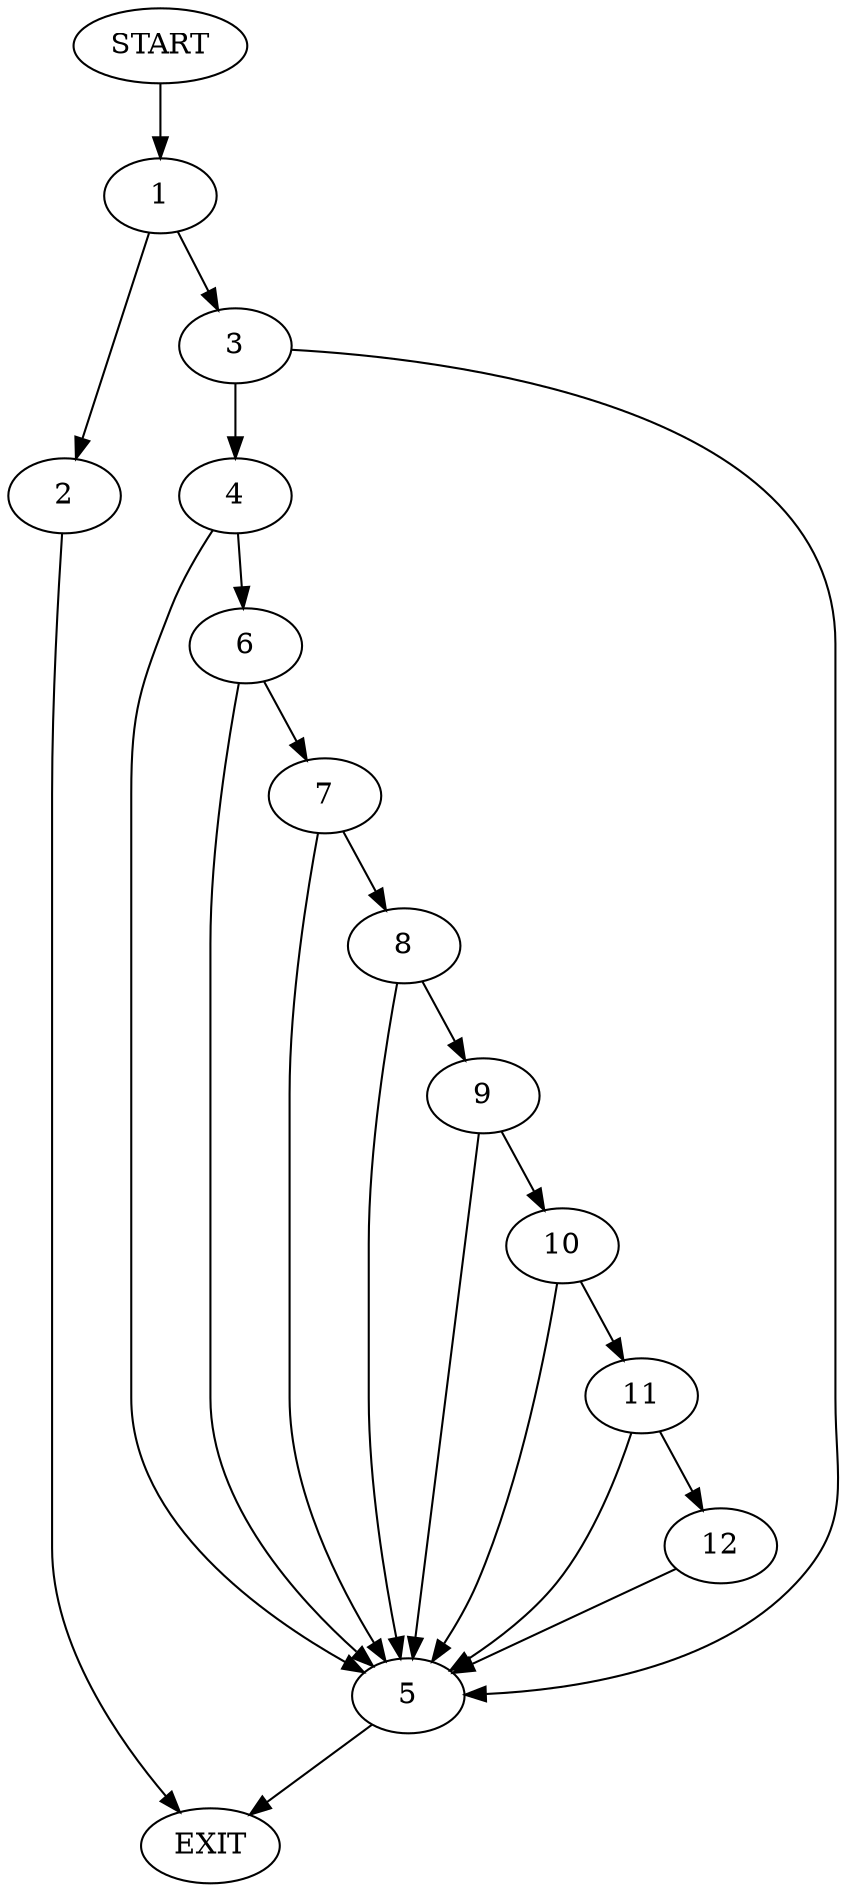digraph {
0 [label="START"]
13 [label="EXIT"]
0 -> 1
1 -> 2
1 -> 3
3 -> 4
3 -> 5
2 -> 13
5 -> 13
4 -> 5
4 -> 6
6 -> 7
6 -> 5
7 -> 8
7 -> 5
8 -> 5
8 -> 9
9 -> 5
9 -> 10
10 -> 5
10 -> 11
11 -> 5
11 -> 12
12 -> 5
}
